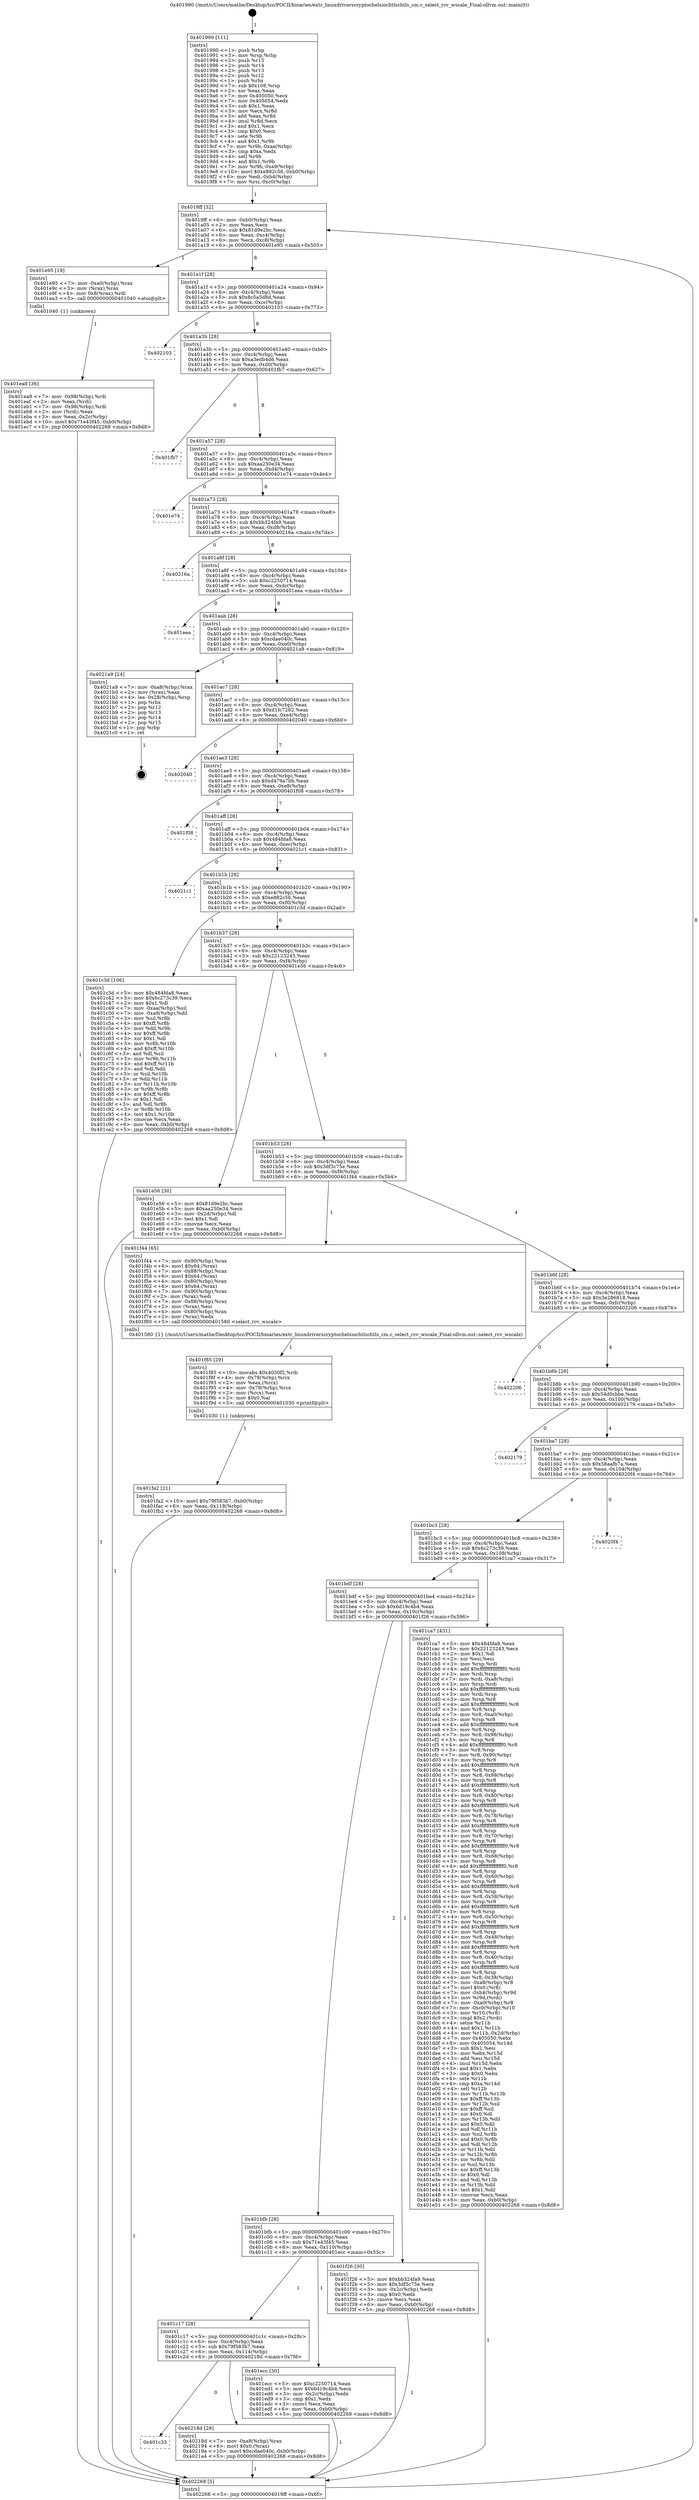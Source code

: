 digraph "0x401990" {
  label = "0x401990 (/mnt/c/Users/mathe/Desktop/tcc/POCII/binaries/extr_linuxdriverscryptochelsiochtlschtls_cm.c_select_rcv_wscale_Final-ollvm.out::main(0))"
  labelloc = "t"
  node[shape=record]

  Entry [label="",width=0.3,height=0.3,shape=circle,fillcolor=black,style=filled]
  "0x4019ff" [label="{
     0x4019ff [32]\l
     | [instrs]\l
     &nbsp;&nbsp;0x4019ff \<+6\>: mov -0xb0(%rbp),%eax\l
     &nbsp;&nbsp;0x401a05 \<+2\>: mov %eax,%ecx\l
     &nbsp;&nbsp;0x401a07 \<+6\>: sub $0x81d9e2bc,%ecx\l
     &nbsp;&nbsp;0x401a0d \<+6\>: mov %eax,-0xc4(%rbp)\l
     &nbsp;&nbsp;0x401a13 \<+6\>: mov %ecx,-0xc8(%rbp)\l
     &nbsp;&nbsp;0x401a19 \<+6\>: je 0000000000401e95 \<main+0x505\>\l
  }"]
  "0x401e95" [label="{
     0x401e95 [19]\l
     | [instrs]\l
     &nbsp;&nbsp;0x401e95 \<+7\>: mov -0xa0(%rbp),%rax\l
     &nbsp;&nbsp;0x401e9c \<+3\>: mov (%rax),%rax\l
     &nbsp;&nbsp;0x401e9f \<+4\>: mov 0x8(%rax),%rdi\l
     &nbsp;&nbsp;0x401ea3 \<+5\>: call 0000000000401040 \<atoi@plt\>\l
     | [calls]\l
     &nbsp;&nbsp;0x401040 \{1\} (unknown)\l
  }"]
  "0x401a1f" [label="{
     0x401a1f [28]\l
     | [instrs]\l
     &nbsp;&nbsp;0x401a1f \<+5\>: jmp 0000000000401a24 \<main+0x94\>\l
     &nbsp;&nbsp;0x401a24 \<+6\>: mov -0xc4(%rbp),%eax\l
     &nbsp;&nbsp;0x401a2a \<+5\>: sub $0x8c5a5d8d,%eax\l
     &nbsp;&nbsp;0x401a2f \<+6\>: mov %eax,-0xcc(%rbp)\l
     &nbsp;&nbsp;0x401a35 \<+6\>: je 0000000000402103 \<main+0x773\>\l
  }"]
  Exit [label="",width=0.3,height=0.3,shape=circle,fillcolor=black,style=filled,peripheries=2]
  "0x402103" [label="{
     0x402103\l
  }", style=dashed]
  "0x401a3b" [label="{
     0x401a3b [28]\l
     | [instrs]\l
     &nbsp;&nbsp;0x401a3b \<+5\>: jmp 0000000000401a40 \<main+0xb0\>\l
     &nbsp;&nbsp;0x401a40 \<+6\>: mov -0xc4(%rbp),%eax\l
     &nbsp;&nbsp;0x401a46 \<+5\>: sub $0xa3edb4d6,%eax\l
     &nbsp;&nbsp;0x401a4b \<+6\>: mov %eax,-0xd0(%rbp)\l
     &nbsp;&nbsp;0x401a51 \<+6\>: je 0000000000401fb7 \<main+0x627\>\l
  }"]
  "0x401c33" [label="{
     0x401c33\l
  }", style=dashed]
  "0x401fb7" [label="{
     0x401fb7\l
  }", style=dashed]
  "0x401a57" [label="{
     0x401a57 [28]\l
     | [instrs]\l
     &nbsp;&nbsp;0x401a57 \<+5\>: jmp 0000000000401a5c \<main+0xcc\>\l
     &nbsp;&nbsp;0x401a5c \<+6\>: mov -0xc4(%rbp),%eax\l
     &nbsp;&nbsp;0x401a62 \<+5\>: sub $0xaa250e34,%eax\l
     &nbsp;&nbsp;0x401a67 \<+6\>: mov %eax,-0xd4(%rbp)\l
     &nbsp;&nbsp;0x401a6d \<+6\>: je 0000000000401e74 \<main+0x4e4\>\l
  }"]
  "0x40218d" [label="{
     0x40218d [28]\l
     | [instrs]\l
     &nbsp;&nbsp;0x40218d \<+7\>: mov -0xa8(%rbp),%rax\l
     &nbsp;&nbsp;0x402194 \<+6\>: movl $0x0,(%rax)\l
     &nbsp;&nbsp;0x40219a \<+10\>: movl $0xcdae040c,-0xb0(%rbp)\l
     &nbsp;&nbsp;0x4021a4 \<+5\>: jmp 0000000000402268 \<main+0x8d8\>\l
  }"]
  "0x401e74" [label="{
     0x401e74\l
  }", style=dashed]
  "0x401a73" [label="{
     0x401a73 [28]\l
     | [instrs]\l
     &nbsp;&nbsp;0x401a73 \<+5\>: jmp 0000000000401a78 \<main+0xe8\>\l
     &nbsp;&nbsp;0x401a78 \<+6\>: mov -0xc4(%rbp),%eax\l
     &nbsp;&nbsp;0x401a7e \<+5\>: sub $0xbb324fa9,%eax\l
     &nbsp;&nbsp;0x401a83 \<+6\>: mov %eax,-0xd8(%rbp)\l
     &nbsp;&nbsp;0x401a89 \<+6\>: je 000000000040216a \<main+0x7da\>\l
  }"]
  "0x401fa2" [label="{
     0x401fa2 [21]\l
     | [instrs]\l
     &nbsp;&nbsp;0x401fa2 \<+10\>: movl $0x79f583b7,-0xb0(%rbp)\l
     &nbsp;&nbsp;0x401fac \<+6\>: mov %eax,-0x118(%rbp)\l
     &nbsp;&nbsp;0x401fb2 \<+5\>: jmp 0000000000402268 \<main+0x8d8\>\l
  }"]
  "0x40216a" [label="{
     0x40216a\l
  }", style=dashed]
  "0x401a8f" [label="{
     0x401a8f [28]\l
     | [instrs]\l
     &nbsp;&nbsp;0x401a8f \<+5\>: jmp 0000000000401a94 \<main+0x104\>\l
     &nbsp;&nbsp;0x401a94 \<+6\>: mov -0xc4(%rbp),%eax\l
     &nbsp;&nbsp;0x401a9a \<+5\>: sub $0xc2250714,%eax\l
     &nbsp;&nbsp;0x401a9f \<+6\>: mov %eax,-0xdc(%rbp)\l
     &nbsp;&nbsp;0x401aa5 \<+6\>: je 0000000000401eea \<main+0x55a\>\l
  }"]
  "0x401f85" [label="{
     0x401f85 [29]\l
     | [instrs]\l
     &nbsp;&nbsp;0x401f85 \<+10\>: movabs $0x4030f2,%rdi\l
     &nbsp;&nbsp;0x401f8f \<+4\>: mov -0x78(%rbp),%rcx\l
     &nbsp;&nbsp;0x401f93 \<+2\>: mov %eax,(%rcx)\l
     &nbsp;&nbsp;0x401f95 \<+4\>: mov -0x78(%rbp),%rcx\l
     &nbsp;&nbsp;0x401f99 \<+2\>: mov (%rcx),%esi\l
     &nbsp;&nbsp;0x401f9b \<+2\>: mov $0x0,%al\l
     &nbsp;&nbsp;0x401f9d \<+5\>: call 0000000000401030 \<printf@plt\>\l
     | [calls]\l
     &nbsp;&nbsp;0x401030 \{1\} (unknown)\l
  }"]
  "0x401eea" [label="{
     0x401eea\l
  }", style=dashed]
  "0x401aab" [label="{
     0x401aab [28]\l
     | [instrs]\l
     &nbsp;&nbsp;0x401aab \<+5\>: jmp 0000000000401ab0 \<main+0x120\>\l
     &nbsp;&nbsp;0x401ab0 \<+6\>: mov -0xc4(%rbp),%eax\l
     &nbsp;&nbsp;0x401ab6 \<+5\>: sub $0xcdae040c,%eax\l
     &nbsp;&nbsp;0x401abb \<+6\>: mov %eax,-0xe0(%rbp)\l
     &nbsp;&nbsp;0x401ac1 \<+6\>: je 00000000004021a9 \<main+0x819\>\l
  }"]
  "0x401c17" [label="{
     0x401c17 [28]\l
     | [instrs]\l
     &nbsp;&nbsp;0x401c17 \<+5\>: jmp 0000000000401c1c \<main+0x28c\>\l
     &nbsp;&nbsp;0x401c1c \<+6\>: mov -0xc4(%rbp),%eax\l
     &nbsp;&nbsp;0x401c22 \<+5\>: sub $0x79f583b7,%eax\l
     &nbsp;&nbsp;0x401c27 \<+6\>: mov %eax,-0x114(%rbp)\l
     &nbsp;&nbsp;0x401c2d \<+6\>: je 000000000040218d \<main+0x7fd\>\l
  }"]
  "0x4021a9" [label="{
     0x4021a9 [24]\l
     | [instrs]\l
     &nbsp;&nbsp;0x4021a9 \<+7\>: mov -0xa8(%rbp),%rax\l
     &nbsp;&nbsp;0x4021b0 \<+2\>: mov (%rax),%eax\l
     &nbsp;&nbsp;0x4021b2 \<+4\>: lea -0x28(%rbp),%rsp\l
     &nbsp;&nbsp;0x4021b6 \<+1\>: pop %rbx\l
     &nbsp;&nbsp;0x4021b7 \<+2\>: pop %r12\l
     &nbsp;&nbsp;0x4021b9 \<+2\>: pop %r13\l
     &nbsp;&nbsp;0x4021bb \<+2\>: pop %r14\l
     &nbsp;&nbsp;0x4021bd \<+2\>: pop %r15\l
     &nbsp;&nbsp;0x4021bf \<+1\>: pop %rbp\l
     &nbsp;&nbsp;0x4021c0 \<+1\>: ret\l
  }"]
  "0x401ac7" [label="{
     0x401ac7 [28]\l
     | [instrs]\l
     &nbsp;&nbsp;0x401ac7 \<+5\>: jmp 0000000000401acc \<main+0x13c\>\l
     &nbsp;&nbsp;0x401acc \<+6\>: mov -0xc4(%rbp),%eax\l
     &nbsp;&nbsp;0x401ad2 \<+5\>: sub $0xd1fc7282,%eax\l
     &nbsp;&nbsp;0x401ad7 \<+6\>: mov %eax,-0xe4(%rbp)\l
     &nbsp;&nbsp;0x401add \<+6\>: je 0000000000402040 \<main+0x6b0\>\l
  }"]
  "0x401ecc" [label="{
     0x401ecc [30]\l
     | [instrs]\l
     &nbsp;&nbsp;0x401ecc \<+5\>: mov $0xc2250714,%eax\l
     &nbsp;&nbsp;0x401ed1 \<+5\>: mov $0x6d19c4b4,%ecx\l
     &nbsp;&nbsp;0x401ed6 \<+3\>: mov -0x2c(%rbp),%edx\l
     &nbsp;&nbsp;0x401ed9 \<+3\>: cmp $0x1,%edx\l
     &nbsp;&nbsp;0x401edc \<+3\>: cmovl %ecx,%eax\l
     &nbsp;&nbsp;0x401edf \<+6\>: mov %eax,-0xb0(%rbp)\l
     &nbsp;&nbsp;0x401ee5 \<+5\>: jmp 0000000000402268 \<main+0x8d8\>\l
  }"]
  "0x402040" [label="{
     0x402040\l
  }", style=dashed]
  "0x401ae3" [label="{
     0x401ae3 [28]\l
     | [instrs]\l
     &nbsp;&nbsp;0x401ae3 \<+5\>: jmp 0000000000401ae8 \<main+0x158\>\l
     &nbsp;&nbsp;0x401ae8 \<+6\>: mov -0xc4(%rbp),%eax\l
     &nbsp;&nbsp;0x401aee \<+5\>: sub $0xd479a7bb,%eax\l
     &nbsp;&nbsp;0x401af3 \<+6\>: mov %eax,-0xe8(%rbp)\l
     &nbsp;&nbsp;0x401af9 \<+6\>: je 0000000000401f08 \<main+0x578\>\l
  }"]
  "0x401bfb" [label="{
     0x401bfb [28]\l
     | [instrs]\l
     &nbsp;&nbsp;0x401bfb \<+5\>: jmp 0000000000401c00 \<main+0x270\>\l
     &nbsp;&nbsp;0x401c00 \<+6\>: mov -0xc4(%rbp),%eax\l
     &nbsp;&nbsp;0x401c06 \<+5\>: sub $0x71e43f45,%eax\l
     &nbsp;&nbsp;0x401c0b \<+6\>: mov %eax,-0x110(%rbp)\l
     &nbsp;&nbsp;0x401c11 \<+6\>: je 0000000000401ecc \<main+0x53c\>\l
  }"]
  "0x401f08" [label="{
     0x401f08\l
  }", style=dashed]
  "0x401aff" [label="{
     0x401aff [28]\l
     | [instrs]\l
     &nbsp;&nbsp;0x401aff \<+5\>: jmp 0000000000401b04 \<main+0x174\>\l
     &nbsp;&nbsp;0x401b04 \<+6\>: mov -0xc4(%rbp),%eax\l
     &nbsp;&nbsp;0x401b0a \<+5\>: sub $0x484fda8,%eax\l
     &nbsp;&nbsp;0x401b0f \<+6\>: mov %eax,-0xec(%rbp)\l
     &nbsp;&nbsp;0x401b15 \<+6\>: je 00000000004021c1 \<main+0x831\>\l
  }"]
  "0x401f26" [label="{
     0x401f26 [30]\l
     | [instrs]\l
     &nbsp;&nbsp;0x401f26 \<+5\>: mov $0xbb324fa9,%eax\l
     &nbsp;&nbsp;0x401f2b \<+5\>: mov $0x3df3c75e,%ecx\l
     &nbsp;&nbsp;0x401f30 \<+3\>: mov -0x2c(%rbp),%edx\l
     &nbsp;&nbsp;0x401f33 \<+3\>: cmp $0x0,%edx\l
     &nbsp;&nbsp;0x401f36 \<+3\>: cmove %ecx,%eax\l
     &nbsp;&nbsp;0x401f39 \<+6\>: mov %eax,-0xb0(%rbp)\l
     &nbsp;&nbsp;0x401f3f \<+5\>: jmp 0000000000402268 \<main+0x8d8\>\l
  }"]
  "0x4021c1" [label="{
     0x4021c1\l
  }", style=dashed]
  "0x401b1b" [label="{
     0x401b1b [28]\l
     | [instrs]\l
     &nbsp;&nbsp;0x401b1b \<+5\>: jmp 0000000000401b20 \<main+0x190\>\l
     &nbsp;&nbsp;0x401b20 \<+6\>: mov -0xc4(%rbp),%eax\l
     &nbsp;&nbsp;0x401b26 \<+5\>: sub $0xe882c56,%eax\l
     &nbsp;&nbsp;0x401b2b \<+6\>: mov %eax,-0xf0(%rbp)\l
     &nbsp;&nbsp;0x401b31 \<+6\>: je 0000000000401c3d \<main+0x2ad\>\l
  }"]
  "0x401ea8" [label="{
     0x401ea8 [36]\l
     | [instrs]\l
     &nbsp;&nbsp;0x401ea8 \<+7\>: mov -0x98(%rbp),%rdi\l
     &nbsp;&nbsp;0x401eaf \<+2\>: mov %eax,(%rdi)\l
     &nbsp;&nbsp;0x401eb1 \<+7\>: mov -0x98(%rbp),%rdi\l
     &nbsp;&nbsp;0x401eb8 \<+2\>: mov (%rdi),%eax\l
     &nbsp;&nbsp;0x401eba \<+3\>: mov %eax,-0x2c(%rbp)\l
     &nbsp;&nbsp;0x401ebd \<+10\>: movl $0x71e43f45,-0xb0(%rbp)\l
     &nbsp;&nbsp;0x401ec7 \<+5\>: jmp 0000000000402268 \<main+0x8d8\>\l
  }"]
  "0x401c3d" [label="{
     0x401c3d [106]\l
     | [instrs]\l
     &nbsp;&nbsp;0x401c3d \<+5\>: mov $0x484fda8,%eax\l
     &nbsp;&nbsp;0x401c42 \<+5\>: mov $0x6c273c39,%ecx\l
     &nbsp;&nbsp;0x401c47 \<+2\>: mov $0x1,%dl\l
     &nbsp;&nbsp;0x401c49 \<+7\>: mov -0xaa(%rbp),%sil\l
     &nbsp;&nbsp;0x401c50 \<+7\>: mov -0xa9(%rbp),%dil\l
     &nbsp;&nbsp;0x401c57 \<+3\>: mov %sil,%r8b\l
     &nbsp;&nbsp;0x401c5a \<+4\>: xor $0xff,%r8b\l
     &nbsp;&nbsp;0x401c5e \<+3\>: mov %dil,%r9b\l
     &nbsp;&nbsp;0x401c61 \<+4\>: xor $0xff,%r9b\l
     &nbsp;&nbsp;0x401c65 \<+3\>: xor $0x1,%dl\l
     &nbsp;&nbsp;0x401c68 \<+3\>: mov %r8b,%r10b\l
     &nbsp;&nbsp;0x401c6b \<+4\>: and $0xff,%r10b\l
     &nbsp;&nbsp;0x401c6f \<+3\>: and %dl,%sil\l
     &nbsp;&nbsp;0x401c72 \<+3\>: mov %r9b,%r11b\l
     &nbsp;&nbsp;0x401c75 \<+4\>: and $0xff,%r11b\l
     &nbsp;&nbsp;0x401c79 \<+3\>: and %dl,%dil\l
     &nbsp;&nbsp;0x401c7c \<+3\>: or %sil,%r10b\l
     &nbsp;&nbsp;0x401c7f \<+3\>: or %dil,%r11b\l
     &nbsp;&nbsp;0x401c82 \<+3\>: xor %r11b,%r10b\l
     &nbsp;&nbsp;0x401c85 \<+3\>: or %r9b,%r8b\l
     &nbsp;&nbsp;0x401c88 \<+4\>: xor $0xff,%r8b\l
     &nbsp;&nbsp;0x401c8c \<+3\>: or $0x1,%dl\l
     &nbsp;&nbsp;0x401c8f \<+3\>: and %dl,%r8b\l
     &nbsp;&nbsp;0x401c92 \<+3\>: or %r8b,%r10b\l
     &nbsp;&nbsp;0x401c95 \<+4\>: test $0x1,%r10b\l
     &nbsp;&nbsp;0x401c99 \<+3\>: cmovne %ecx,%eax\l
     &nbsp;&nbsp;0x401c9c \<+6\>: mov %eax,-0xb0(%rbp)\l
     &nbsp;&nbsp;0x401ca2 \<+5\>: jmp 0000000000402268 \<main+0x8d8\>\l
  }"]
  "0x401b37" [label="{
     0x401b37 [28]\l
     | [instrs]\l
     &nbsp;&nbsp;0x401b37 \<+5\>: jmp 0000000000401b3c \<main+0x1ac\>\l
     &nbsp;&nbsp;0x401b3c \<+6\>: mov -0xc4(%rbp),%eax\l
     &nbsp;&nbsp;0x401b42 \<+5\>: sub $0x22123243,%eax\l
     &nbsp;&nbsp;0x401b47 \<+6\>: mov %eax,-0xf4(%rbp)\l
     &nbsp;&nbsp;0x401b4d \<+6\>: je 0000000000401e56 \<main+0x4c6\>\l
  }"]
  "0x402268" [label="{
     0x402268 [5]\l
     | [instrs]\l
     &nbsp;&nbsp;0x402268 \<+5\>: jmp 00000000004019ff \<main+0x6f\>\l
  }"]
  "0x401990" [label="{
     0x401990 [111]\l
     | [instrs]\l
     &nbsp;&nbsp;0x401990 \<+1\>: push %rbp\l
     &nbsp;&nbsp;0x401991 \<+3\>: mov %rsp,%rbp\l
     &nbsp;&nbsp;0x401994 \<+2\>: push %r15\l
     &nbsp;&nbsp;0x401996 \<+2\>: push %r14\l
     &nbsp;&nbsp;0x401998 \<+2\>: push %r13\l
     &nbsp;&nbsp;0x40199a \<+2\>: push %r12\l
     &nbsp;&nbsp;0x40199c \<+1\>: push %rbx\l
     &nbsp;&nbsp;0x40199d \<+7\>: sub $0x108,%rsp\l
     &nbsp;&nbsp;0x4019a4 \<+2\>: xor %eax,%eax\l
     &nbsp;&nbsp;0x4019a6 \<+7\>: mov 0x405050,%ecx\l
     &nbsp;&nbsp;0x4019ad \<+7\>: mov 0x405054,%edx\l
     &nbsp;&nbsp;0x4019b4 \<+3\>: sub $0x1,%eax\l
     &nbsp;&nbsp;0x4019b7 \<+3\>: mov %ecx,%r8d\l
     &nbsp;&nbsp;0x4019ba \<+3\>: add %eax,%r8d\l
     &nbsp;&nbsp;0x4019bd \<+4\>: imul %r8d,%ecx\l
     &nbsp;&nbsp;0x4019c1 \<+3\>: and $0x1,%ecx\l
     &nbsp;&nbsp;0x4019c4 \<+3\>: cmp $0x0,%ecx\l
     &nbsp;&nbsp;0x4019c7 \<+4\>: sete %r9b\l
     &nbsp;&nbsp;0x4019cb \<+4\>: and $0x1,%r9b\l
     &nbsp;&nbsp;0x4019cf \<+7\>: mov %r9b,-0xaa(%rbp)\l
     &nbsp;&nbsp;0x4019d6 \<+3\>: cmp $0xa,%edx\l
     &nbsp;&nbsp;0x4019d9 \<+4\>: setl %r9b\l
     &nbsp;&nbsp;0x4019dd \<+4\>: and $0x1,%r9b\l
     &nbsp;&nbsp;0x4019e1 \<+7\>: mov %r9b,-0xa9(%rbp)\l
     &nbsp;&nbsp;0x4019e8 \<+10\>: movl $0xe882c56,-0xb0(%rbp)\l
     &nbsp;&nbsp;0x4019f2 \<+6\>: mov %edi,-0xb4(%rbp)\l
     &nbsp;&nbsp;0x4019f8 \<+7\>: mov %rsi,-0xc0(%rbp)\l
  }"]
  "0x401bdf" [label="{
     0x401bdf [28]\l
     | [instrs]\l
     &nbsp;&nbsp;0x401bdf \<+5\>: jmp 0000000000401be4 \<main+0x254\>\l
     &nbsp;&nbsp;0x401be4 \<+6\>: mov -0xc4(%rbp),%eax\l
     &nbsp;&nbsp;0x401bea \<+5\>: sub $0x6d19c4b4,%eax\l
     &nbsp;&nbsp;0x401bef \<+6\>: mov %eax,-0x10c(%rbp)\l
     &nbsp;&nbsp;0x401bf5 \<+6\>: je 0000000000401f26 \<main+0x596\>\l
  }"]
  "0x401e56" [label="{
     0x401e56 [30]\l
     | [instrs]\l
     &nbsp;&nbsp;0x401e56 \<+5\>: mov $0x81d9e2bc,%eax\l
     &nbsp;&nbsp;0x401e5b \<+5\>: mov $0xaa250e34,%ecx\l
     &nbsp;&nbsp;0x401e60 \<+3\>: mov -0x2d(%rbp),%dl\l
     &nbsp;&nbsp;0x401e63 \<+3\>: test $0x1,%dl\l
     &nbsp;&nbsp;0x401e66 \<+3\>: cmovne %ecx,%eax\l
     &nbsp;&nbsp;0x401e69 \<+6\>: mov %eax,-0xb0(%rbp)\l
     &nbsp;&nbsp;0x401e6f \<+5\>: jmp 0000000000402268 \<main+0x8d8\>\l
  }"]
  "0x401b53" [label="{
     0x401b53 [28]\l
     | [instrs]\l
     &nbsp;&nbsp;0x401b53 \<+5\>: jmp 0000000000401b58 \<main+0x1c8\>\l
     &nbsp;&nbsp;0x401b58 \<+6\>: mov -0xc4(%rbp),%eax\l
     &nbsp;&nbsp;0x401b5e \<+5\>: sub $0x3df3c75e,%eax\l
     &nbsp;&nbsp;0x401b63 \<+6\>: mov %eax,-0xf8(%rbp)\l
     &nbsp;&nbsp;0x401b69 \<+6\>: je 0000000000401f44 \<main+0x5b4\>\l
  }"]
  "0x401ca7" [label="{
     0x401ca7 [431]\l
     | [instrs]\l
     &nbsp;&nbsp;0x401ca7 \<+5\>: mov $0x484fda8,%eax\l
     &nbsp;&nbsp;0x401cac \<+5\>: mov $0x22123243,%ecx\l
     &nbsp;&nbsp;0x401cb1 \<+2\>: mov $0x1,%dl\l
     &nbsp;&nbsp;0x401cb3 \<+2\>: xor %esi,%esi\l
     &nbsp;&nbsp;0x401cb5 \<+3\>: mov %rsp,%rdi\l
     &nbsp;&nbsp;0x401cb8 \<+4\>: add $0xfffffffffffffff0,%rdi\l
     &nbsp;&nbsp;0x401cbc \<+3\>: mov %rdi,%rsp\l
     &nbsp;&nbsp;0x401cbf \<+7\>: mov %rdi,-0xa8(%rbp)\l
     &nbsp;&nbsp;0x401cc6 \<+3\>: mov %rsp,%rdi\l
     &nbsp;&nbsp;0x401cc9 \<+4\>: add $0xfffffffffffffff0,%rdi\l
     &nbsp;&nbsp;0x401ccd \<+3\>: mov %rdi,%rsp\l
     &nbsp;&nbsp;0x401cd0 \<+3\>: mov %rsp,%r8\l
     &nbsp;&nbsp;0x401cd3 \<+4\>: add $0xfffffffffffffff0,%r8\l
     &nbsp;&nbsp;0x401cd7 \<+3\>: mov %r8,%rsp\l
     &nbsp;&nbsp;0x401cda \<+7\>: mov %r8,-0xa0(%rbp)\l
     &nbsp;&nbsp;0x401ce1 \<+3\>: mov %rsp,%r8\l
     &nbsp;&nbsp;0x401ce4 \<+4\>: add $0xfffffffffffffff0,%r8\l
     &nbsp;&nbsp;0x401ce8 \<+3\>: mov %r8,%rsp\l
     &nbsp;&nbsp;0x401ceb \<+7\>: mov %r8,-0x98(%rbp)\l
     &nbsp;&nbsp;0x401cf2 \<+3\>: mov %rsp,%r8\l
     &nbsp;&nbsp;0x401cf5 \<+4\>: add $0xfffffffffffffff0,%r8\l
     &nbsp;&nbsp;0x401cf9 \<+3\>: mov %r8,%rsp\l
     &nbsp;&nbsp;0x401cfc \<+7\>: mov %r8,-0x90(%rbp)\l
     &nbsp;&nbsp;0x401d03 \<+3\>: mov %rsp,%r8\l
     &nbsp;&nbsp;0x401d06 \<+4\>: add $0xfffffffffffffff0,%r8\l
     &nbsp;&nbsp;0x401d0a \<+3\>: mov %r8,%rsp\l
     &nbsp;&nbsp;0x401d0d \<+7\>: mov %r8,-0x88(%rbp)\l
     &nbsp;&nbsp;0x401d14 \<+3\>: mov %rsp,%r8\l
     &nbsp;&nbsp;0x401d17 \<+4\>: add $0xfffffffffffffff0,%r8\l
     &nbsp;&nbsp;0x401d1b \<+3\>: mov %r8,%rsp\l
     &nbsp;&nbsp;0x401d1e \<+4\>: mov %r8,-0x80(%rbp)\l
     &nbsp;&nbsp;0x401d22 \<+3\>: mov %rsp,%r8\l
     &nbsp;&nbsp;0x401d25 \<+4\>: add $0xfffffffffffffff0,%r8\l
     &nbsp;&nbsp;0x401d29 \<+3\>: mov %r8,%rsp\l
     &nbsp;&nbsp;0x401d2c \<+4\>: mov %r8,-0x78(%rbp)\l
     &nbsp;&nbsp;0x401d30 \<+3\>: mov %rsp,%r8\l
     &nbsp;&nbsp;0x401d33 \<+4\>: add $0xfffffffffffffff0,%r8\l
     &nbsp;&nbsp;0x401d37 \<+3\>: mov %r8,%rsp\l
     &nbsp;&nbsp;0x401d3a \<+4\>: mov %r8,-0x70(%rbp)\l
     &nbsp;&nbsp;0x401d3e \<+3\>: mov %rsp,%r8\l
     &nbsp;&nbsp;0x401d41 \<+4\>: add $0xfffffffffffffff0,%r8\l
     &nbsp;&nbsp;0x401d45 \<+3\>: mov %r8,%rsp\l
     &nbsp;&nbsp;0x401d48 \<+4\>: mov %r8,-0x68(%rbp)\l
     &nbsp;&nbsp;0x401d4c \<+3\>: mov %rsp,%r8\l
     &nbsp;&nbsp;0x401d4f \<+4\>: add $0xfffffffffffffff0,%r8\l
     &nbsp;&nbsp;0x401d53 \<+3\>: mov %r8,%rsp\l
     &nbsp;&nbsp;0x401d56 \<+4\>: mov %r8,-0x60(%rbp)\l
     &nbsp;&nbsp;0x401d5a \<+3\>: mov %rsp,%r8\l
     &nbsp;&nbsp;0x401d5d \<+4\>: add $0xfffffffffffffff0,%r8\l
     &nbsp;&nbsp;0x401d61 \<+3\>: mov %r8,%rsp\l
     &nbsp;&nbsp;0x401d64 \<+4\>: mov %r8,-0x58(%rbp)\l
     &nbsp;&nbsp;0x401d68 \<+3\>: mov %rsp,%r8\l
     &nbsp;&nbsp;0x401d6b \<+4\>: add $0xfffffffffffffff0,%r8\l
     &nbsp;&nbsp;0x401d6f \<+3\>: mov %r8,%rsp\l
     &nbsp;&nbsp;0x401d72 \<+4\>: mov %r8,-0x50(%rbp)\l
     &nbsp;&nbsp;0x401d76 \<+3\>: mov %rsp,%r8\l
     &nbsp;&nbsp;0x401d79 \<+4\>: add $0xfffffffffffffff0,%r8\l
     &nbsp;&nbsp;0x401d7d \<+3\>: mov %r8,%rsp\l
     &nbsp;&nbsp;0x401d80 \<+4\>: mov %r8,-0x48(%rbp)\l
     &nbsp;&nbsp;0x401d84 \<+3\>: mov %rsp,%r8\l
     &nbsp;&nbsp;0x401d87 \<+4\>: add $0xfffffffffffffff0,%r8\l
     &nbsp;&nbsp;0x401d8b \<+3\>: mov %r8,%rsp\l
     &nbsp;&nbsp;0x401d8e \<+4\>: mov %r8,-0x40(%rbp)\l
     &nbsp;&nbsp;0x401d92 \<+3\>: mov %rsp,%r8\l
     &nbsp;&nbsp;0x401d95 \<+4\>: add $0xfffffffffffffff0,%r8\l
     &nbsp;&nbsp;0x401d99 \<+3\>: mov %r8,%rsp\l
     &nbsp;&nbsp;0x401d9c \<+4\>: mov %r8,-0x38(%rbp)\l
     &nbsp;&nbsp;0x401da0 \<+7\>: mov -0xa8(%rbp),%r8\l
     &nbsp;&nbsp;0x401da7 \<+7\>: movl $0x0,(%r8)\l
     &nbsp;&nbsp;0x401dae \<+7\>: mov -0xb4(%rbp),%r9d\l
     &nbsp;&nbsp;0x401db5 \<+3\>: mov %r9d,(%rdi)\l
     &nbsp;&nbsp;0x401db8 \<+7\>: mov -0xa0(%rbp),%r8\l
     &nbsp;&nbsp;0x401dbf \<+7\>: mov -0xc0(%rbp),%r10\l
     &nbsp;&nbsp;0x401dc6 \<+3\>: mov %r10,(%r8)\l
     &nbsp;&nbsp;0x401dc9 \<+3\>: cmpl $0x2,(%rdi)\l
     &nbsp;&nbsp;0x401dcc \<+4\>: setne %r11b\l
     &nbsp;&nbsp;0x401dd0 \<+4\>: and $0x1,%r11b\l
     &nbsp;&nbsp;0x401dd4 \<+4\>: mov %r11b,-0x2d(%rbp)\l
     &nbsp;&nbsp;0x401dd8 \<+7\>: mov 0x405050,%ebx\l
     &nbsp;&nbsp;0x401ddf \<+8\>: mov 0x405054,%r14d\l
     &nbsp;&nbsp;0x401de7 \<+3\>: sub $0x1,%esi\l
     &nbsp;&nbsp;0x401dea \<+3\>: mov %ebx,%r15d\l
     &nbsp;&nbsp;0x401ded \<+3\>: add %esi,%r15d\l
     &nbsp;&nbsp;0x401df0 \<+4\>: imul %r15d,%ebx\l
     &nbsp;&nbsp;0x401df4 \<+3\>: and $0x1,%ebx\l
     &nbsp;&nbsp;0x401df7 \<+3\>: cmp $0x0,%ebx\l
     &nbsp;&nbsp;0x401dfa \<+4\>: sete %r11b\l
     &nbsp;&nbsp;0x401dfe \<+4\>: cmp $0xa,%r14d\l
     &nbsp;&nbsp;0x401e02 \<+4\>: setl %r12b\l
     &nbsp;&nbsp;0x401e06 \<+3\>: mov %r11b,%r13b\l
     &nbsp;&nbsp;0x401e09 \<+4\>: xor $0xff,%r13b\l
     &nbsp;&nbsp;0x401e0d \<+3\>: mov %r12b,%sil\l
     &nbsp;&nbsp;0x401e10 \<+4\>: xor $0xff,%sil\l
     &nbsp;&nbsp;0x401e14 \<+3\>: xor $0x0,%dl\l
     &nbsp;&nbsp;0x401e17 \<+3\>: mov %r13b,%dil\l
     &nbsp;&nbsp;0x401e1a \<+4\>: and $0x0,%dil\l
     &nbsp;&nbsp;0x401e1e \<+3\>: and %dl,%r11b\l
     &nbsp;&nbsp;0x401e21 \<+3\>: mov %sil,%r8b\l
     &nbsp;&nbsp;0x401e24 \<+4\>: and $0x0,%r8b\l
     &nbsp;&nbsp;0x401e28 \<+3\>: and %dl,%r12b\l
     &nbsp;&nbsp;0x401e2b \<+3\>: or %r11b,%dil\l
     &nbsp;&nbsp;0x401e2e \<+3\>: or %r12b,%r8b\l
     &nbsp;&nbsp;0x401e31 \<+3\>: xor %r8b,%dil\l
     &nbsp;&nbsp;0x401e34 \<+3\>: or %sil,%r13b\l
     &nbsp;&nbsp;0x401e37 \<+4\>: xor $0xff,%r13b\l
     &nbsp;&nbsp;0x401e3b \<+3\>: or $0x0,%dl\l
     &nbsp;&nbsp;0x401e3e \<+3\>: and %dl,%r13b\l
     &nbsp;&nbsp;0x401e41 \<+3\>: or %r13b,%dil\l
     &nbsp;&nbsp;0x401e44 \<+4\>: test $0x1,%dil\l
     &nbsp;&nbsp;0x401e48 \<+3\>: cmovne %ecx,%eax\l
     &nbsp;&nbsp;0x401e4b \<+6\>: mov %eax,-0xb0(%rbp)\l
     &nbsp;&nbsp;0x401e51 \<+5\>: jmp 0000000000402268 \<main+0x8d8\>\l
  }"]
  "0x401f44" [label="{
     0x401f44 [65]\l
     | [instrs]\l
     &nbsp;&nbsp;0x401f44 \<+7\>: mov -0x90(%rbp),%rax\l
     &nbsp;&nbsp;0x401f4b \<+6\>: movl $0x64,(%rax)\l
     &nbsp;&nbsp;0x401f51 \<+7\>: mov -0x88(%rbp),%rax\l
     &nbsp;&nbsp;0x401f58 \<+6\>: movl $0x64,(%rax)\l
     &nbsp;&nbsp;0x401f5e \<+4\>: mov -0x80(%rbp),%rax\l
     &nbsp;&nbsp;0x401f62 \<+6\>: movl $0x64,(%rax)\l
     &nbsp;&nbsp;0x401f68 \<+7\>: mov -0x90(%rbp),%rax\l
     &nbsp;&nbsp;0x401f6f \<+2\>: mov (%rax),%edi\l
     &nbsp;&nbsp;0x401f71 \<+7\>: mov -0x88(%rbp),%rax\l
     &nbsp;&nbsp;0x401f78 \<+2\>: mov (%rax),%esi\l
     &nbsp;&nbsp;0x401f7a \<+4\>: mov -0x80(%rbp),%rax\l
     &nbsp;&nbsp;0x401f7e \<+2\>: mov (%rax),%edx\l
     &nbsp;&nbsp;0x401f80 \<+5\>: call 0000000000401580 \<select_rcv_wscale\>\l
     | [calls]\l
     &nbsp;&nbsp;0x401580 \{1\} (/mnt/c/Users/mathe/Desktop/tcc/POCII/binaries/extr_linuxdriverscryptochelsiochtlschtls_cm.c_select_rcv_wscale_Final-ollvm.out::select_rcv_wscale)\l
  }"]
  "0x401b6f" [label="{
     0x401b6f [28]\l
     | [instrs]\l
     &nbsp;&nbsp;0x401b6f \<+5\>: jmp 0000000000401b74 \<main+0x1e4\>\l
     &nbsp;&nbsp;0x401b74 \<+6\>: mov -0xc4(%rbp),%eax\l
     &nbsp;&nbsp;0x401b7a \<+5\>: sub $0x3e286818,%eax\l
     &nbsp;&nbsp;0x401b7f \<+6\>: mov %eax,-0xfc(%rbp)\l
     &nbsp;&nbsp;0x401b85 \<+6\>: je 0000000000402206 \<main+0x876\>\l
  }"]
  "0x401bc3" [label="{
     0x401bc3 [28]\l
     | [instrs]\l
     &nbsp;&nbsp;0x401bc3 \<+5\>: jmp 0000000000401bc8 \<main+0x238\>\l
     &nbsp;&nbsp;0x401bc8 \<+6\>: mov -0xc4(%rbp),%eax\l
     &nbsp;&nbsp;0x401bce \<+5\>: sub $0x6c273c39,%eax\l
     &nbsp;&nbsp;0x401bd3 \<+6\>: mov %eax,-0x108(%rbp)\l
     &nbsp;&nbsp;0x401bd9 \<+6\>: je 0000000000401ca7 \<main+0x317\>\l
  }"]
  "0x402206" [label="{
     0x402206\l
  }", style=dashed]
  "0x401b8b" [label="{
     0x401b8b [28]\l
     | [instrs]\l
     &nbsp;&nbsp;0x401b8b \<+5\>: jmp 0000000000401b90 \<main+0x200\>\l
     &nbsp;&nbsp;0x401b90 \<+6\>: mov -0xc4(%rbp),%eax\l
     &nbsp;&nbsp;0x401b96 \<+5\>: sub $0x54d0cbbe,%eax\l
     &nbsp;&nbsp;0x401b9b \<+6\>: mov %eax,-0x100(%rbp)\l
     &nbsp;&nbsp;0x401ba1 \<+6\>: je 0000000000402179 \<main+0x7e9\>\l
  }"]
  "0x4020f4" [label="{
     0x4020f4\l
  }", style=dashed]
  "0x402179" [label="{
     0x402179\l
  }", style=dashed]
  "0x401ba7" [label="{
     0x401ba7 [28]\l
     | [instrs]\l
     &nbsp;&nbsp;0x401ba7 \<+5\>: jmp 0000000000401bac \<main+0x21c\>\l
     &nbsp;&nbsp;0x401bac \<+6\>: mov -0xc4(%rbp),%eax\l
     &nbsp;&nbsp;0x401bb2 \<+5\>: sub $0x58aafb7a,%eax\l
     &nbsp;&nbsp;0x401bb7 \<+6\>: mov %eax,-0x104(%rbp)\l
     &nbsp;&nbsp;0x401bbd \<+6\>: je 00000000004020f4 \<main+0x764\>\l
  }"]
  Entry -> "0x401990" [label=" 1"]
  "0x4019ff" -> "0x401e95" [label=" 1"]
  "0x4019ff" -> "0x401a1f" [label=" 8"]
  "0x4021a9" -> Exit [label=" 1"]
  "0x401a1f" -> "0x402103" [label=" 0"]
  "0x401a1f" -> "0x401a3b" [label=" 8"]
  "0x40218d" -> "0x402268" [label=" 1"]
  "0x401a3b" -> "0x401fb7" [label=" 0"]
  "0x401a3b" -> "0x401a57" [label=" 8"]
  "0x401c17" -> "0x401c33" [label=" 0"]
  "0x401a57" -> "0x401e74" [label=" 0"]
  "0x401a57" -> "0x401a73" [label=" 8"]
  "0x401c17" -> "0x40218d" [label=" 1"]
  "0x401a73" -> "0x40216a" [label=" 0"]
  "0x401a73" -> "0x401a8f" [label=" 8"]
  "0x401fa2" -> "0x402268" [label=" 1"]
  "0x401a8f" -> "0x401eea" [label=" 0"]
  "0x401a8f" -> "0x401aab" [label=" 8"]
  "0x401f85" -> "0x401fa2" [label=" 1"]
  "0x401aab" -> "0x4021a9" [label=" 1"]
  "0x401aab" -> "0x401ac7" [label=" 7"]
  "0x401f44" -> "0x401f85" [label=" 1"]
  "0x401ac7" -> "0x402040" [label=" 0"]
  "0x401ac7" -> "0x401ae3" [label=" 7"]
  "0x401f26" -> "0x402268" [label=" 1"]
  "0x401ae3" -> "0x401f08" [label=" 0"]
  "0x401ae3" -> "0x401aff" [label=" 7"]
  "0x401bfb" -> "0x401c17" [label=" 1"]
  "0x401aff" -> "0x4021c1" [label=" 0"]
  "0x401aff" -> "0x401b1b" [label=" 7"]
  "0x401bfb" -> "0x401ecc" [label=" 1"]
  "0x401b1b" -> "0x401c3d" [label=" 1"]
  "0x401b1b" -> "0x401b37" [label=" 6"]
  "0x401c3d" -> "0x402268" [label=" 1"]
  "0x401990" -> "0x4019ff" [label=" 1"]
  "0x402268" -> "0x4019ff" [label=" 8"]
  "0x401bdf" -> "0x401bfb" [label=" 2"]
  "0x401b37" -> "0x401e56" [label=" 1"]
  "0x401b37" -> "0x401b53" [label=" 5"]
  "0x401ecc" -> "0x402268" [label=" 1"]
  "0x401b53" -> "0x401f44" [label=" 1"]
  "0x401b53" -> "0x401b6f" [label=" 4"]
  "0x401ea8" -> "0x402268" [label=" 1"]
  "0x401b6f" -> "0x402206" [label=" 0"]
  "0x401b6f" -> "0x401b8b" [label=" 4"]
  "0x401e56" -> "0x402268" [label=" 1"]
  "0x401b8b" -> "0x402179" [label=" 0"]
  "0x401b8b" -> "0x401ba7" [label=" 4"]
  "0x401ca7" -> "0x402268" [label=" 1"]
  "0x401ba7" -> "0x4020f4" [label=" 0"]
  "0x401ba7" -> "0x401bc3" [label=" 4"]
  "0x401e95" -> "0x401ea8" [label=" 1"]
  "0x401bc3" -> "0x401ca7" [label=" 1"]
  "0x401bc3" -> "0x401bdf" [label=" 3"]
  "0x401bdf" -> "0x401f26" [label=" 1"]
}
